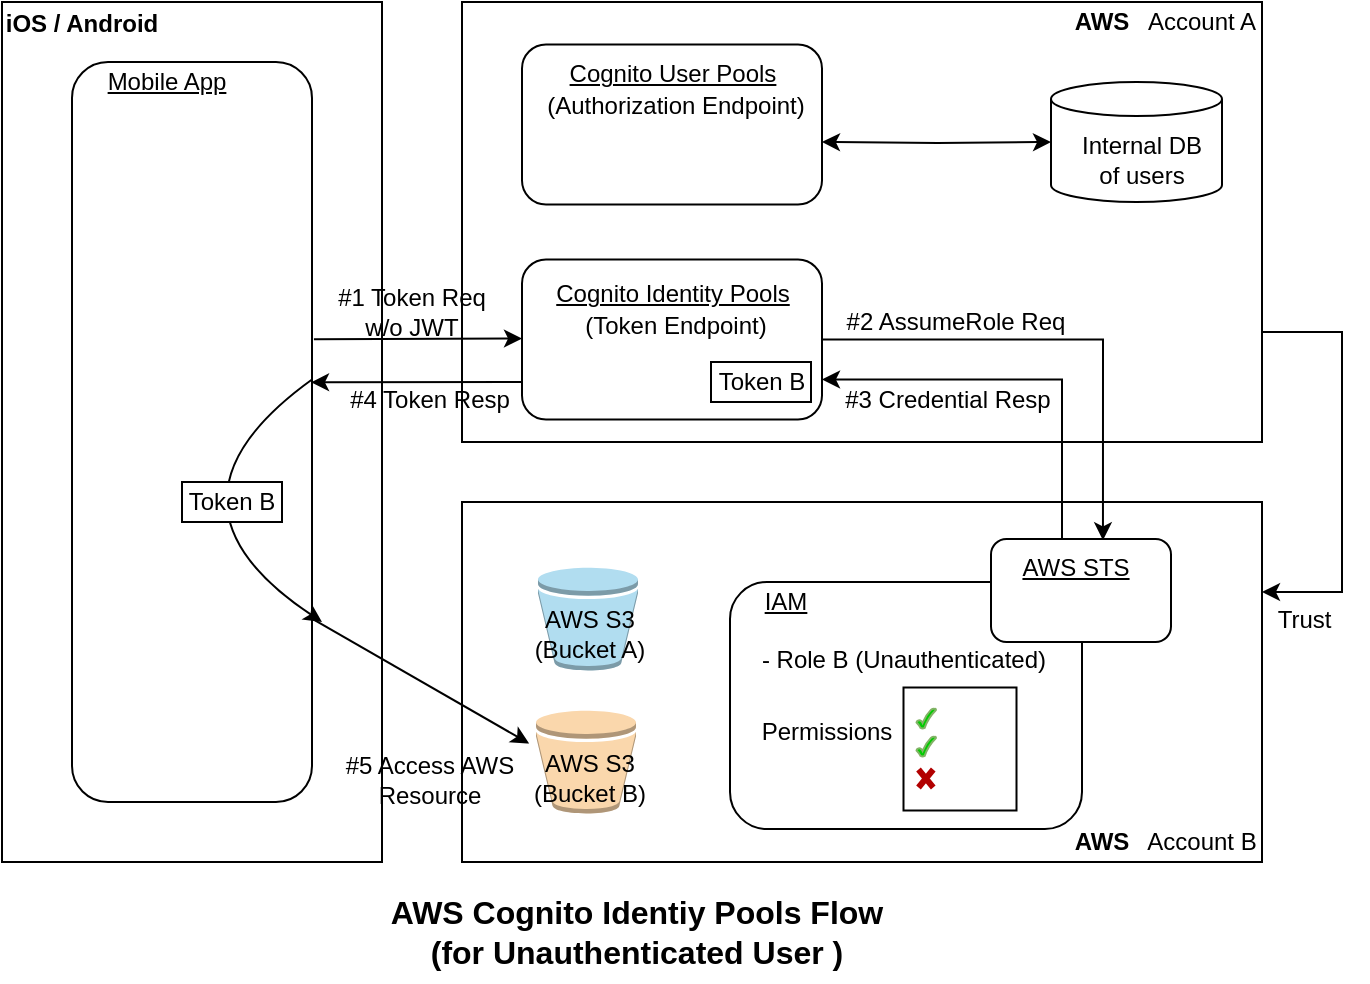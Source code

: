 <mxfile version="20.4.1" type="github">
  <diagram id="--nqma7Hxtt_wLqLNTel" name="Page-1">
    <mxGraphModel dx="1422" dy="773" grid="1" gridSize="10" guides="1" tooltips="1" connect="1" arrows="1" fold="1" page="1" pageScale="1" pageWidth="827" pageHeight="1169" math="0" shadow="0">
      <root>
        <mxCell id="0" />
        <mxCell id="1" parent="0" />
        <mxCell id="2p3ya99PdbGUZq53EWPI-1" value="" style="rounded=0;whiteSpace=wrap;html=1;" parent="1" vertex="1">
          <mxGeometry x="50" y="130" width="190" height="430" as="geometry" />
        </mxCell>
        <mxCell id="2p3ya99PdbGUZq53EWPI-2" value="" style="rounded=1;whiteSpace=wrap;html=1;" parent="1" vertex="1">
          <mxGeometry x="85" y="160" width="120" height="370" as="geometry" />
        </mxCell>
        <mxCell id="2p3ya99PdbGUZq53EWPI-3" value="Mobile App" style="text;html=1;strokeColor=none;fillColor=none;align=center;verticalAlign=middle;whiteSpace=wrap;rounded=0;fontStyle=4" parent="1" vertex="1">
          <mxGeometry x="95" y="160" width="75" height="20" as="geometry" />
        </mxCell>
        <mxCell id="2p3ya99PdbGUZq53EWPI-14" value="iOS / Android" style="text;html=1;strokeColor=none;fillColor=none;align=center;verticalAlign=middle;whiteSpace=wrap;rounded=0;fontStyle=1" parent="1" vertex="1">
          <mxGeometry x="50" y="131" width="80" height="20" as="geometry" />
        </mxCell>
        <mxCell id="XSkRe8p8Ryk4nutkjoMU-28" style="edgeStyle=orthogonalEdgeStyle;rounded=0;orthogonalLoop=1;jettySize=auto;html=1;exitX=1;exitY=0.75;exitDx=0;exitDy=0;entryX=1;entryY=0.25;entryDx=0;entryDy=0;startArrow=none;startFill=0;" parent="1" source="2p3ya99PdbGUZq53EWPI-17" target="2p3ya99PdbGUZq53EWPI-33" edge="1">
          <mxGeometry relative="1" as="geometry">
            <Array as="points">
              <mxPoint x="720" y="295" />
              <mxPoint x="720" y="425" />
            </Array>
          </mxGeometry>
        </mxCell>
        <mxCell id="2p3ya99PdbGUZq53EWPI-17" value="" style="rounded=0;whiteSpace=wrap;html=1;" parent="1" vertex="1">
          <mxGeometry x="280" y="130" width="400" height="220" as="geometry" />
        </mxCell>
        <mxCell id="2p3ya99PdbGUZq53EWPI-18" value="AWS" style="text;html=1;strokeColor=none;fillColor=none;align=center;verticalAlign=middle;whiteSpace=wrap;rounded=0;fontStyle=1" parent="1" vertex="1">
          <mxGeometry x="580" y="130" width="40" height="20" as="geometry" />
        </mxCell>
        <mxCell id="2p3ya99PdbGUZq53EWPI-19" value="" style="rounded=1;whiteSpace=wrap;html=1;" parent="1" vertex="1">
          <mxGeometry x="310" y="258.75" width="150" height="80" as="geometry" />
        </mxCell>
        <mxCell id="2p3ya99PdbGUZq53EWPI-23" value="Cognito Identity Pools" style="text;html=1;strokeColor=none;fillColor=none;align=center;verticalAlign=middle;whiteSpace=wrap;rounded=0;fontStyle=4" parent="1" vertex="1">
          <mxGeometry x="324.5" y="268.75" width="121" height="15" as="geometry" />
        </mxCell>
        <mxCell id="2p3ya99PdbGUZq53EWPI-33" value="" style="rounded=0;whiteSpace=wrap;html=1;" parent="1" vertex="1">
          <mxGeometry x="280" y="380" width="400" height="180" as="geometry" />
        </mxCell>
        <mxCell id="2p3ya99PdbGUZq53EWPI-34" value="AWS" style="text;html=1;strokeColor=none;fillColor=none;align=center;verticalAlign=middle;whiteSpace=wrap;rounded=0;fontStyle=1" parent="1" vertex="1">
          <mxGeometry x="580" y="540" width="40" height="20" as="geometry" />
        </mxCell>
        <mxCell id="2p3ya99PdbGUZq53EWPI-42" value="Account A" style="text;html=1;strokeColor=none;fillColor=none;align=center;verticalAlign=middle;whiteSpace=wrap;rounded=0;" parent="1" vertex="1">
          <mxGeometry x="620" y="130" width="60" height="20" as="geometry" />
        </mxCell>
        <mxCell id="2p3ya99PdbGUZq53EWPI-104" value="&lt;font style=&quot;font-size: 16px;&quot;&gt;AWS Cognito Identiy Pools Flow&lt;br&gt;(for Unauthenticated User )&lt;br&gt;&lt;/font&gt;" style="text;html=1;strokeColor=none;fillColor=none;align=center;verticalAlign=middle;whiteSpace=wrap;rounded=0;fontStyle=1;strokeWidth=1;" parent="1" vertex="1">
          <mxGeometry x="204.5" y="570" width="324.5" height="50" as="geometry" />
        </mxCell>
        <mxCell id="XSkRe8p8Ryk4nutkjoMU-41" style="edgeStyle=orthogonalEdgeStyle;rounded=0;orthogonalLoop=1;jettySize=auto;html=1;entryX=1;entryY=0.75;entryDx=0;entryDy=0;startArrow=none;startFill=0;endArrow=classic;endFill=1;" parent="1" target="2p3ya99PdbGUZq53EWPI-19" edge="1">
          <mxGeometry relative="1" as="geometry">
            <mxPoint x="474.5" y="318.75" as="targetPoint" />
            <Array as="points">
              <mxPoint x="580" y="319" />
            </Array>
            <mxPoint x="580" y="398.5" as="sourcePoint" />
          </mxGeometry>
        </mxCell>
        <mxCell id="XSkRe8p8Ryk4nutkjoMU-55" style="edgeStyle=orthogonalEdgeStyle;rounded=0;orthogonalLoop=1;jettySize=auto;html=1;entryX=0;entryY=0.5;entryDx=0;entryDy=0;entryPerimeter=0;startArrow=classic;startFill=1;endArrow=classic;endFill=1;" parent="1" target="XSkRe8p8Ryk4nutkjoMU-3" edge="1">
          <mxGeometry relative="1" as="geometry">
            <mxPoint x="460" y="200" as="sourcePoint" />
          </mxGeometry>
        </mxCell>
        <mxCell id="XSkRe8p8Ryk4nutkjoMU-10" value="" style="rounded=1;whiteSpace=wrap;html=1;" parent="1" vertex="1">
          <mxGeometry x="310" y="151.25" width="150" height="80" as="geometry" />
        </mxCell>
        <mxCell id="XSkRe8p8Ryk4nutkjoMU-11" value="Cognito User Pools" style="text;html=1;strokeColor=none;fillColor=none;align=center;verticalAlign=middle;whiteSpace=wrap;rounded=0;fontStyle=4" parent="1" vertex="1">
          <mxGeometry x="324.5" y="158.75" width="121" height="15" as="geometry" />
        </mxCell>
        <mxCell id="XSkRe8p8Ryk4nutkjoMU-12" value="Account B" style="text;html=1;strokeColor=none;fillColor=none;align=center;verticalAlign=middle;whiteSpace=wrap;rounded=0;" parent="1" vertex="1">
          <mxGeometry x="620" y="540" width="60" height="20" as="geometry" />
        </mxCell>
        <mxCell id="XSkRe8p8Ryk4nutkjoMU-3" value="" style="shape=cylinder3;whiteSpace=wrap;html=1;boundedLbl=1;backgroundOutline=1;size=8.5;" parent="1" vertex="1">
          <mxGeometry x="574.5" y="170" width="85.5" height="60" as="geometry" />
        </mxCell>
        <mxCell id="XSkRe8p8Ryk4nutkjoMU-29" value="Trust&amp;nbsp;" style="text;html=1;strokeColor=none;fillColor=none;align=center;verticalAlign=middle;whiteSpace=wrap;rounded=0;" parent="1" vertex="1">
          <mxGeometry x="672.74" y="428.5" width="60" height="20" as="geometry" />
        </mxCell>
        <mxCell id="XSkRe8p8Ryk4nutkjoMU-33" value="" style="outlineConnect=0;dashed=0;verticalLabelPosition=bottom;verticalAlign=top;align=center;html=1;shape=mxgraph.aws3.bucket;fillColor=#fad7ac;strokeColor=#b46504;" parent="1" vertex="1">
          <mxGeometry x="317.01" y="484.25" width="50" height="51.5" as="geometry" />
        </mxCell>
        <mxCell id="XSkRe8p8Ryk4nutkjoMU-34" value="" style="outlineConnect=0;dashed=0;verticalLabelPosition=bottom;verticalAlign=top;align=center;html=1;shape=mxgraph.aws3.bucket;fillColor=#b1ddf0;strokeColor=#10739e;" parent="1" vertex="1">
          <mxGeometry x="317.99" y="412.75" width="50" height="51.5" as="geometry" />
        </mxCell>
        <mxCell id="XSkRe8p8Ryk4nutkjoMU-35" value="AWS S3&lt;br&gt;(Bucket B)" style="text;html=1;strokeColor=none;fillColor=none;align=center;verticalAlign=middle;whiteSpace=wrap;rounded=0;" parent="1" vertex="1">
          <mxGeometry x="301.02" y="500.75" width="85.99" height="35" as="geometry" />
        </mxCell>
        <mxCell id="XSkRe8p8Ryk4nutkjoMU-14" value="AWS S3&lt;br&gt;(Bucket A)" style="text;html=1;strokeColor=none;fillColor=none;align=center;verticalAlign=middle;whiteSpace=wrap;rounded=0;" parent="1" vertex="1">
          <mxGeometry x="301" y="428.5" width="85.99" height="35" as="geometry" />
        </mxCell>
        <mxCell id="XSkRe8p8Ryk4nutkjoMU-38" value="" style="endArrow=classic;html=1;rounded=0;exitX=1.008;exitY=0.086;exitDx=0;exitDy=0;exitPerimeter=0;" parent="1" edge="1">
          <mxGeometry width="50" height="50" relative="1" as="geometry">
            <mxPoint x="205.96" y="298.58" as="sourcePoint" />
            <mxPoint x="310" y="298.249" as="targetPoint" />
          </mxGeometry>
        </mxCell>
        <mxCell id="XSkRe8p8Ryk4nutkjoMU-39" value="" style="endArrow=classic;html=1;rounded=0;exitX=0;exitY=0.75;exitDx=0;exitDy=0;entryX=0.996;entryY=0.139;entryDx=0;entryDy=0;entryPerimeter=0;" parent="1" edge="1">
          <mxGeometry width="50" height="50" relative="1" as="geometry">
            <mxPoint x="310" y="320" as="sourcePoint" />
            <mxPoint x="204.52" y="320.18" as="targetPoint" />
          </mxGeometry>
        </mxCell>
        <mxCell id="XSkRe8p8Ryk4nutkjoMU-54" value="Internal DB of users" style="text;html=1;strokeColor=none;fillColor=none;align=center;verticalAlign=middle;whiteSpace=wrap;rounded=0;" parent="1" vertex="1">
          <mxGeometry x="584.5" y="193.75" width="70" height="30" as="geometry" />
        </mxCell>
        <mxCell id="XSkRe8p8Ryk4nutkjoMU-58" value="#2 AssumeRole Req" style="text;html=1;strokeColor=none;fillColor=none;align=center;verticalAlign=middle;whiteSpace=wrap;rounded=0;" parent="1" vertex="1">
          <mxGeometry x="453.5" y="280" width="145.5" height="20" as="geometry" />
        </mxCell>
        <mxCell id="XSkRe8p8Ryk4nutkjoMU-60" value="" style="group" parent="1" vertex="1" connectable="0">
          <mxGeometry x="404.5" y="310" width="50" height="20" as="geometry" />
        </mxCell>
        <mxCell id="XSkRe8p8Ryk4nutkjoMU-61" value="" style="rounded=0;whiteSpace=wrap;html=1;" parent="XSkRe8p8Ryk4nutkjoMU-60" vertex="1">
          <mxGeometry width="50" height="20" as="geometry" />
        </mxCell>
        <mxCell id="XSkRe8p8Ryk4nutkjoMU-62" value="Token B" style="text;html=1;strokeColor=none;fillColor=none;align=center;verticalAlign=middle;whiteSpace=wrap;rounded=0;" parent="XSkRe8p8Ryk4nutkjoMU-60" vertex="1">
          <mxGeometry width="50" height="20" as="geometry" />
        </mxCell>
        <mxCell id="XSkRe8p8Ryk4nutkjoMU-63" value="#3 Credential Resp" style="text;html=1;strokeColor=none;fillColor=none;align=center;verticalAlign=middle;whiteSpace=wrap;rounded=0;" parent="1" vertex="1">
          <mxGeometry x="469.5" y="318.75" width="105.5" height="20" as="geometry" />
        </mxCell>
        <mxCell id="XSkRe8p8Ryk4nutkjoMU-64" value="#4 Token Resp" style="text;html=1;strokeColor=none;fillColor=none;align=center;verticalAlign=middle;whiteSpace=wrap;rounded=0;" parent="1" vertex="1">
          <mxGeometry x="215.5" y="318.75" width="95.5" height="20" as="geometry" />
        </mxCell>
        <mxCell id="XSkRe8p8Ryk4nutkjoMU-40" style="edgeStyle=orthogonalEdgeStyle;rounded=0;orthogonalLoop=1;jettySize=auto;html=1;exitX=1;exitY=0.5;exitDx=0;exitDy=0;entryX=0.622;entryY=0.013;entryDx=0;entryDy=0;startArrow=none;startFill=0;endArrow=classic;endFill=1;entryPerimeter=0;" parent="1" source="2p3ya99PdbGUZq53EWPI-19" edge="1">
          <mxGeometry relative="1" as="geometry">
            <mxPoint x="474.5" y="298.75" as="sourcePoint" />
            <Array as="points">
              <mxPoint x="600" y="299" />
            </Array>
            <mxPoint x="600.48" y="399.169" as="targetPoint" />
          </mxGeometry>
        </mxCell>
        <mxCell id="XSkRe8p8Ryk4nutkjoMU-83" value="" style="endArrow=classic;html=1;rounded=0;exitX=1.008;exitY=0.086;exitDx=0;exitDy=0;exitPerimeter=0;" parent="1" target="XSkRe8p8Ryk4nutkjoMU-35" edge="1">
          <mxGeometry width="50" height="50" relative="1" as="geometry">
            <mxPoint x="205" y="438.33" as="sourcePoint" />
            <mxPoint x="309.04" y="437.999" as="targetPoint" />
          </mxGeometry>
        </mxCell>
        <mxCell id="XSkRe8p8Ryk4nutkjoMU-85" value="" style="curved=1;endArrow=classic;html=1;rounded=0;exitX=1.008;exitY=0.143;exitDx=0;exitDy=0;exitPerimeter=0;" parent="1" edge="1">
          <mxGeometry width="50" height="50" relative="1" as="geometry">
            <mxPoint x="205" y="318.75" as="sourcePoint" />
            <mxPoint x="210" y="440" as="targetPoint" />
            <Array as="points">
              <mxPoint x="120" y="380" />
            </Array>
          </mxGeometry>
        </mxCell>
        <mxCell id="XSkRe8p8Ryk4nutkjoMU-86" value="" style="group" parent="1" vertex="1" connectable="0">
          <mxGeometry x="140" y="370" width="50" height="20" as="geometry" />
        </mxCell>
        <mxCell id="XSkRe8p8Ryk4nutkjoMU-87" value="" style="rounded=0;whiteSpace=wrap;html=1;" parent="XSkRe8p8Ryk4nutkjoMU-86" vertex="1">
          <mxGeometry width="50" height="20" as="geometry" />
        </mxCell>
        <mxCell id="XSkRe8p8Ryk4nutkjoMU-88" value="Token B" style="text;html=1;strokeColor=none;fillColor=none;align=center;verticalAlign=middle;whiteSpace=wrap;rounded=0;" parent="XSkRe8p8Ryk4nutkjoMU-86" vertex="1">
          <mxGeometry width="50" height="20" as="geometry" />
        </mxCell>
        <mxCell id="XSkRe8p8Ryk4nutkjoMU-89" value="#5 Access AWS Resource" style="text;html=1;strokeColor=none;fillColor=none;align=center;verticalAlign=middle;whiteSpace=wrap;rounded=0;" parent="1" vertex="1">
          <mxGeometry x="215.5" y="501.5" width="95.5" height="34.25" as="geometry" />
        </mxCell>
        <mxCell id="XSkRe8p8Ryk4nutkjoMU-53" value="#1 Token Req&lt;br&gt;w/o JWT" style="text;html=1;align=center;verticalAlign=middle;whiteSpace=wrap;rounded=0;fillColor=none;" parent="1" vertex="1">
          <mxGeometry x="200" y="270" width="110" height="30" as="geometry" />
        </mxCell>
        <mxCell id="XG39Ln9Y9YC_D8ULXL-3-1" value="" style="rounded=1;whiteSpace=wrap;html=1;" vertex="1" parent="1">
          <mxGeometry x="414" y="420" width="176" height="123.5" as="geometry" />
        </mxCell>
        <mxCell id="XG39Ln9Y9YC_D8ULXL-3-2" value="IAM" style="text;html=1;strokeColor=none;fillColor=none;align=center;verticalAlign=middle;whiteSpace=wrap;rounded=0;fontStyle=4" vertex="1" parent="1">
          <mxGeometry x="414" y="422.75" width="56" height="15" as="geometry" />
        </mxCell>
        <mxCell id="XG39Ln9Y9YC_D8ULXL-3-3" value="Permissions" style="text;html=1;strokeColor=none;fillColor=none;align=center;verticalAlign=middle;whiteSpace=wrap;rounded=0;" vertex="1" parent="1">
          <mxGeometry x="424.25" y="480" width="76.5" height="30" as="geometry" />
        </mxCell>
        <mxCell id="XG39Ln9Y9YC_D8ULXL-3-4" value="" style="group" vertex="1" connectable="0" parent="1">
          <mxGeometry x="500.75" y="472.75" width="56.5" height="61.5" as="geometry" />
        </mxCell>
        <mxCell id="XG39Ln9Y9YC_D8ULXL-3-5" value="" style="rounded=0;whiteSpace=wrap;html=1;" vertex="1" parent="XG39Ln9Y9YC_D8ULXL-3-4">
          <mxGeometry width="56.5" height="61.5" as="geometry" />
        </mxCell>
        <mxCell id="XG39Ln9Y9YC_D8ULXL-3-6" value="" style="shape=umlDestroy;whiteSpace=wrap;html=1;strokeWidth=3;fillColor=#e51400;strokeColor=#B20000;fontColor=#ffffff;" vertex="1" parent="XG39Ln9Y9YC_D8ULXL-3-4">
          <mxGeometry x="7.5" y="41" width="7.38" height="9" as="geometry" />
        </mxCell>
        <mxCell id="XG39Ln9Y9YC_D8ULXL-3-7" value="" style="verticalLabelPosition=bottom;verticalAlign=top;html=1;shape=mxgraph.basic.tick;fillColor=#00CC00;strokeColor=#82b366;" vertex="1" parent="XG39Ln9Y9YC_D8ULXL-3-4">
          <mxGeometry x="6.5" y="10.5" width="9.75" height="10" as="geometry" />
        </mxCell>
        <mxCell id="XG39Ln9Y9YC_D8ULXL-3-8" value="" style="verticalLabelPosition=bottom;verticalAlign=top;html=1;shape=mxgraph.basic.tick;fillColor=#00CC00;strokeColor=#82b366;" vertex="1" parent="XG39Ln9Y9YC_D8ULXL-3-4">
          <mxGeometry x="6.5" y="24.5" width="9.75" height="10" as="geometry" />
        </mxCell>
        <mxCell id="XG39Ln9Y9YC_D8ULXL-3-9" value="- Role B (Unauthenticated)" style="text;html=1;strokeColor=none;fillColor=none;align=center;verticalAlign=middle;whiteSpace=wrap;rounded=0;" vertex="1" parent="1">
          <mxGeometry x="428" y="448.5" width="145.5" height="20" as="geometry" />
        </mxCell>
        <mxCell id="XG39Ln9Y9YC_D8ULXL-3-10" value="" style="rounded=1;whiteSpace=wrap;html=1;" vertex="1" parent="1">
          <mxGeometry x="544.5" y="398.5" width="90" height="51.5" as="geometry" />
        </mxCell>
        <mxCell id="XG39Ln9Y9YC_D8ULXL-3-11" value="AWS STS" style="text;html=1;strokeColor=none;fillColor=none;align=center;verticalAlign=middle;whiteSpace=wrap;rounded=0;fontStyle=4" vertex="1" parent="1">
          <mxGeometry x="557.25" y="405" width="60" height="15" as="geometry" />
        </mxCell>
        <mxCell id="XG39Ln9Y9YC_D8ULXL-3-13" value="(Authorization Endpoint)" style="text;html=1;align=center;verticalAlign=middle;whiteSpace=wrap;rounded=0;fillColor=none;" vertex="1" parent="1">
          <mxGeometry x="317.01" y="170" width="140" height="23.75" as="geometry" />
        </mxCell>
        <mxCell id="XG39Ln9Y9YC_D8ULXL-3-14" value="(Token Endpoint)" style="text;html=1;align=center;verticalAlign=middle;whiteSpace=wrap;rounded=0;fillColor=none;" vertex="1" parent="1">
          <mxGeometry x="337.88" y="280" width="98.25" height="23.75" as="geometry" />
        </mxCell>
      </root>
    </mxGraphModel>
  </diagram>
</mxfile>
